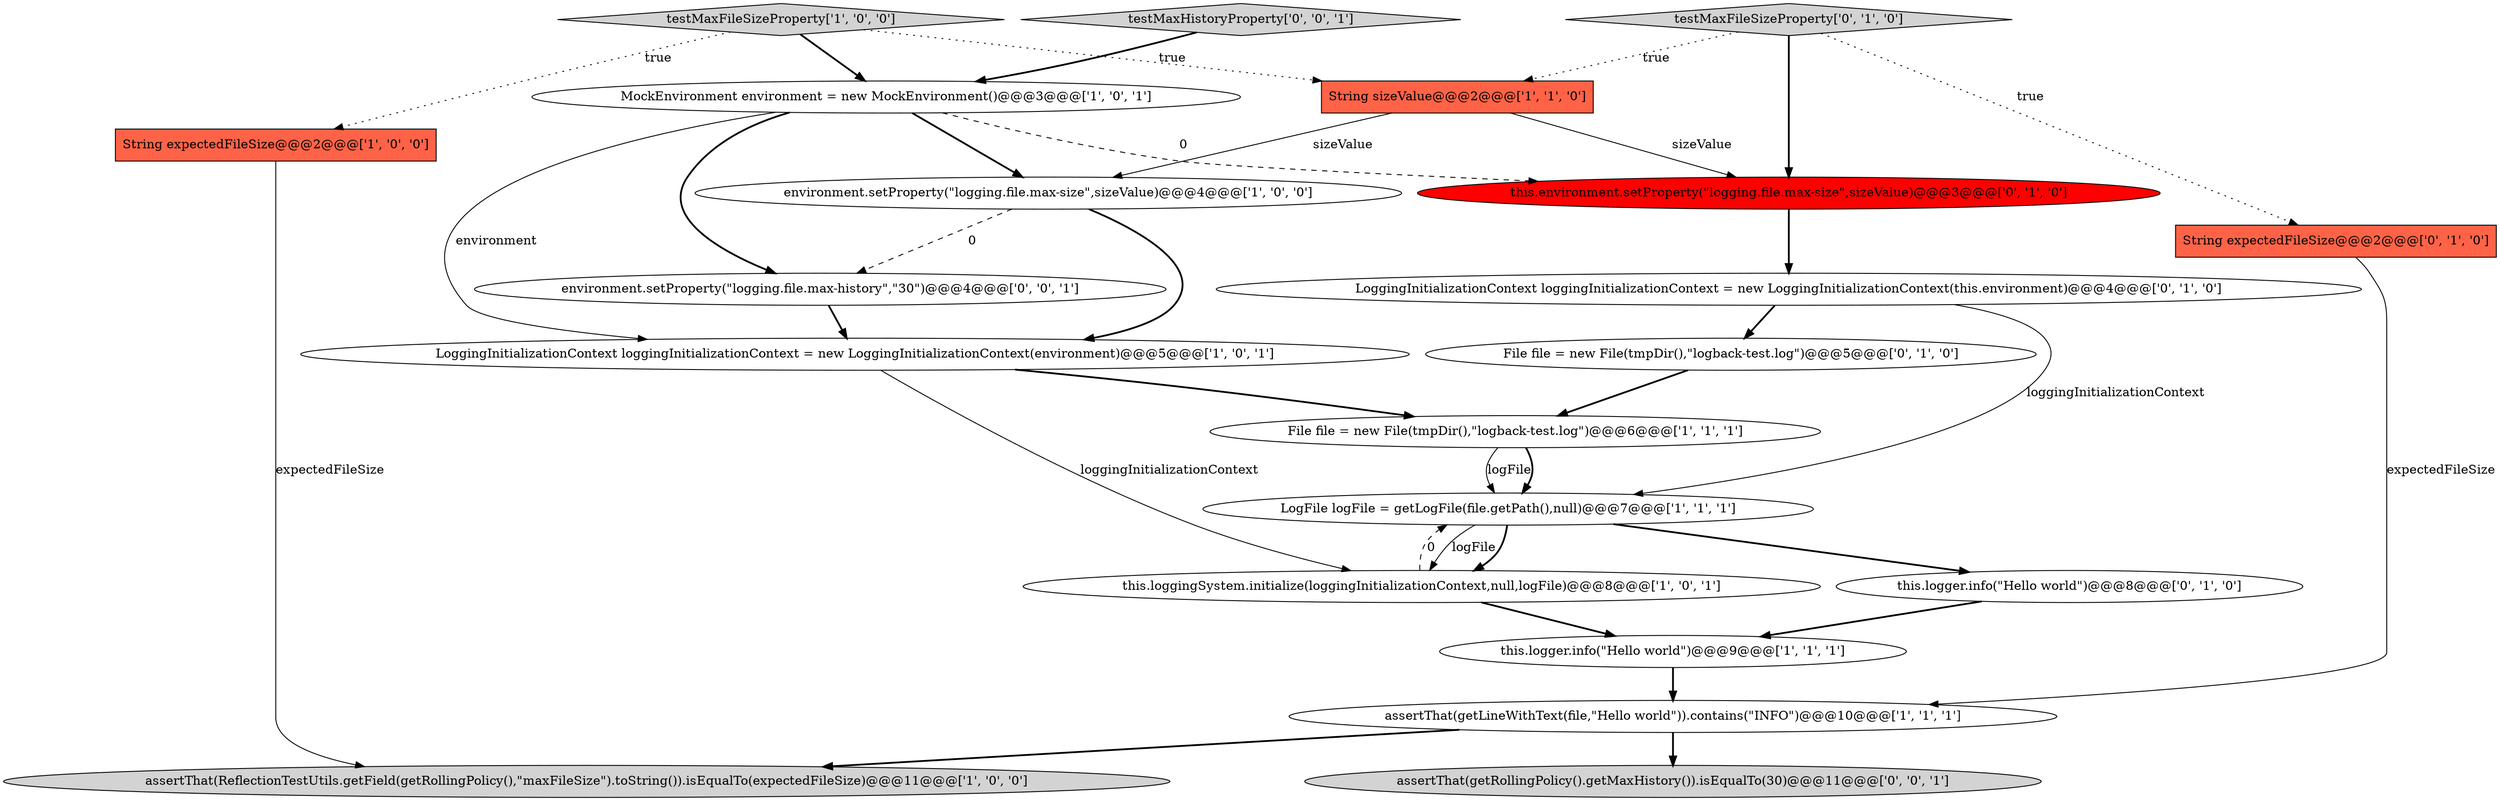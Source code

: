digraph {
18 [style = filled, label = "assertThat(getRollingPolicy().getMaxHistory()).isEqualTo(30)@@@11@@@['0', '0', '1']", fillcolor = lightgray, shape = ellipse image = "AAA0AAABBB3BBB"];
16 [style = filled, label = "LoggingInitializationContext loggingInitializationContext = new LoggingInitializationContext(this.environment)@@@4@@@['0', '1', '0']", fillcolor = white, shape = ellipse image = "AAA0AAABBB2BBB"];
14 [style = filled, label = "testMaxFileSizeProperty['0', '1', '0']", fillcolor = lightgray, shape = diamond image = "AAA0AAABBB2BBB"];
10 [style = filled, label = "environment.setProperty(\"logging.file.max-size\",sizeValue)@@@4@@@['1', '0', '0']", fillcolor = white, shape = ellipse image = "AAA0AAABBB1BBB"];
9 [style = filled, label = "String sizeValue@@@2@@@['1', '1', '0']", fillcolor = tomato, shape = box image = "AAA0AAABBB1BBB"];
7 [style = filled, label = "MockEnvironment environment = new MockEnvironment()@@@3@@@['1', '0', '1']", fillcolor = white, shape = ellipse image = "AAA0AAABBB1BBB"];
20 [style = filled, label = "environment.setProperty(\"logging.file.max-history\",\"30\")@@@4@@@['0', '0', '1']", fillcolor = white, shape = ellipse image = "AAA0AAABBB3BBB"];
4 [style = filled, label = "LoggingInitializationContext loggingInitializationContext = new LoggingInitializationContext(environment)@@@5@@@['1', '0', '1']", fillcolor = white, shape = ellipse image = "AAA0AAABBB1BBB"];
15 [style = filled, label = "String expectedFileSize@@@2@@@['0', '1', '0']", fillcolor = tomato, shape = box image = "AAA0AAABBB2BBB"];
19 [style = filled, label = "testMaxHistoryProperty['0', '0', '1']", fillcolor = lightgray, shape = diamond image = "AAA0AAABBB3BBB"];
13 [style = filled, label = "File file = new File(tmpDir(),\"logback-test.log\")@@@5@@@['0', '1', '0']", fillcolor = white, shape = ellipse image = "AAA0AAABBB2BBB"];
11 [style = filled, label = "assertThat(ReflectionTestUtils.getField(getRollingPolicy(),\"maxFileSize\").toString()).isEqualTo(expectedFileSize)@@@11@@@['1', '0', '0']", fillcolor = lightgray, shape = ellipse image = "AAA0AAABBB1BBB"];
17 [style = filled, label = "this.logger.info(\"Hello world\")@@@8@@@['0', '1', '0']", fillcolor = white, shape = ellipse image = "AAA0AAABBB2BBB"];
6 [style = filled, label = "String expectedFileSize@@@2@@@['1', '0', '0']", fillcolor = tomato, shape = box image = "AAA0AAABBB1BBB"];
2 [style = filled, label = "File file = new File(tmpDir(),\"logback-test.log\")@@@6@@@['1', '1', '1']", fillcolor = white, shape = ellipse image = "AAA0AAABBB1BBB"];
8 [style = filled, label = "testMaxFileSizeProperty['1', '0', '0']", fillcolor = lightgray, shape = diamond image = "AAA0AAABBB1BBB"];
12 [style = filled, label = "this.environment.setProperty(\"logging.file.max-size\",sizeValue)@@@3@@@['0', '1', '0']", fillcolor = red, shape = ellipse image = "AAA1AAABBB2BBB"];
0 [style = filled, label = "LogFile logFile = getLogFile(file.getPath(),null)@@@7@@@['1', '1', '1']", fillcolor = white, shape = ellipse image = "AAA0AAABBB1BBB"];
1 [style = filled, label = "this.loggingSystem.initialize(loggingInitializationContext,null,logFile)@@@8@@@['1', '0', '1']", fillcolor = white, shape = ellipse image = "AAA0AAABBB1BBB"];
3 [style = filled, label = "this.logger.info(\"Hello world\")@@@9@@@['1', '1', '1']", fillcolor = white, shape = ellipse image = "AAA0AAABBB1BBB"];
5 [style = filled, label = "assertThat(getLineWithText(file,\"Hello world\")).contains(\"INFO\")@@@10@@@['1', '1', '1']", fillcolor = white, shape = ellipse image = "AAA0AAABBB1BBB"];
16->13 [style = bold, label=""];
7->10 [style = bold, label=""];
2->0 [style = solid, label="logFile"];
0->17 [style = bold, label=""];
1->3 [style = bold, label=""];
4->1 [style = solid, label="loggingInitializationContext"];
9->10 [style = solid, label="sizeValue"];
15->5 [style = solid, label="expectedFileSize"];
12->16 [style = bold, label=""];
4->2 [style = bold, label=""];
7->20 [style = bold, label=""];
5->18 [style = bold, label=""];
16->0 [style = solid, label="loggingInitializationContext"];
8->7 [style = bold, label=""];
0->1 [style = solid, label="logFile"];
20->4 [style = bold, label=""];
14->15 [style = dotted, label="true"];
9->12 [style = solid, label="sizeValue"];
2->0 [style = bold, label=""];
3->5 [style = bold, label=""];
6->11 [style = solid, label="expectedFileSize"];
8->6 [style = dotted, label="true"];
0->1 [style = bold, label=""];
14->12 [style = bold, label=""];
10->4 [style = bold, label=""];
17->3 [style = bold, label=""];
7->12 [style = dashed, label="0"];
10->20 [style = dashed, label="0"];
7->4 [style = solid, label="environment"];
5->11 [style = bold, label=""];
14->9 [style = dotted, label="true"];
8->9 [style = dotted, label="true"];
19->7 [style = bold, label=""];
1->0 [style = dashed, label="0"];
13->2 [style = bold, label=""];
}
